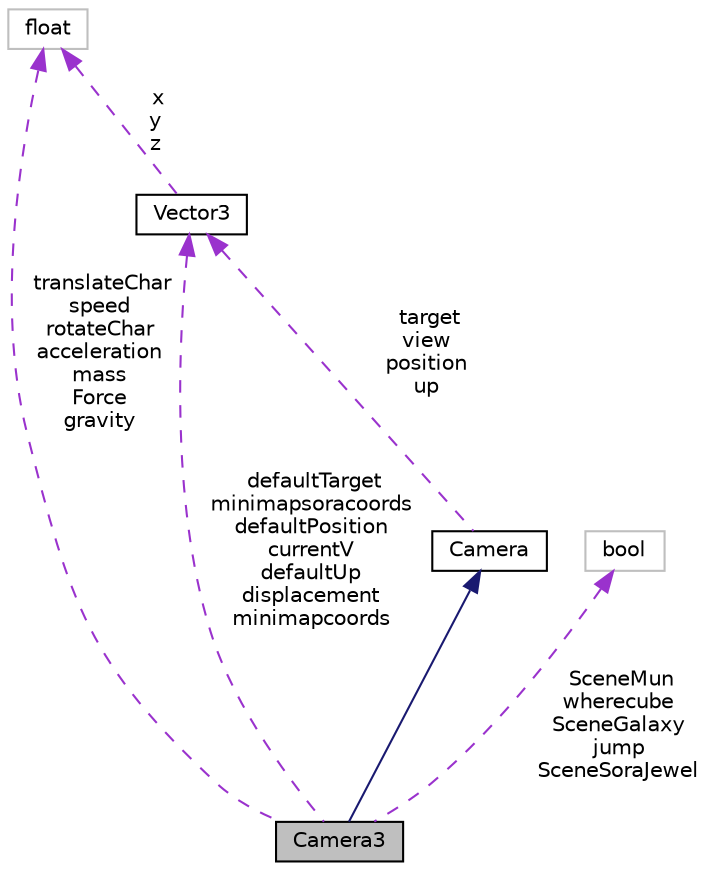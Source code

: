digraph "Camera3"
{
  bgcolor="transparent";
  edge [fontname="Helvetica",fontsize="10",labelfontname="Helvetica",labelfontsize="10"];
  node [fontname="Helvetica",fontsize="10",shape=record];
  Node1 [label="Camera3",height=0.2,width=0.4,color="black", fillcolor="grey75", style="filled", fontcolor="black"];
  Node2 -> Node1 [dir="back",color="midnightblue",fontsize="10",style="solid",fontname="Helvetica"];
  Node2 [label="Camera",height=0.2,width=0.4,color="black",URL="$classCamera.html"];
  Node3 -> Node2 [dir="back",color="darkorchid3",fontsize="10",style="dashed",label=" target\nview\nposition\nup" ,fontname="Helvetica"];
  Node3 [label="Vector3",height=0.2,width=0.4,color="black",URL="$structVector3.html",tooltip="Defines a 3D vector and its methods. "];
  Node4 -> Node3 [dir="back",color="darkorchid3",fontsize="10",style="dashed",label=" x\ny\nz" ,fontname="Helvetica"];
  Node4 [label="float",height=0.2,width=0.4,color="grey75"];
  Node4 -> Node1 [dir="back",color="darkorchid3",fontsize="10",style="dashed",label=" translateChar\nspeed\nrotateChar\nacceleration\nmass\nForce\ngravity" ,fontname="Helvetica"];
  Node3 -> Node1 [dir="back",color="darkorchid3",fontsize="10",style="dashed",label=" defaultTarget\nminimapsoracoords\ndefaultPosition\ncurrentV\ndefaultUp\ndisplacement\nminimapcoords" ,fontname="Helvetica"];
  Node5 -> Node1 [dir="back",color="darkorchid3",fontsize="10",style="dashed",label=" SceneMun\nwherecube\nSceneGalaxy\njump\nSceneSoraJewel" ,fontname="Helvetica"];
  Node5 [label="bool",height=0.2,width=0.4,color="grey75"];
}
